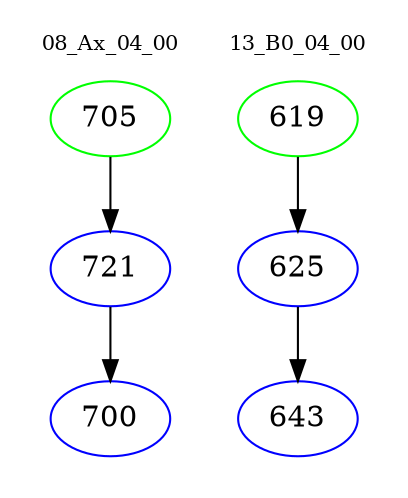 digraph{
subgraph cluster_0 {
color = white
label = "08_Ax_04_00";
fontsize=10;
T0_705 [label="705", color="green"]
T0_705 -> T0_721 [color="black"]
T0_721 [label="721", color="blue"]
T0_721 -> T0_700 [color="black"]
T0_700 [label="700", color="blue"]
}
subgraph cluster_1 {
color = white
label = "13_B0_04_00";
fontsize=10;
T1_619 [label="619", color="green"]
T1_619 -> T1_625 [color="black"]
T1_625 [label="625", color="blue"]
T1_625 -> T1_643 [color="black"]
T1_643 [label="643", color="blue"]
}
}
